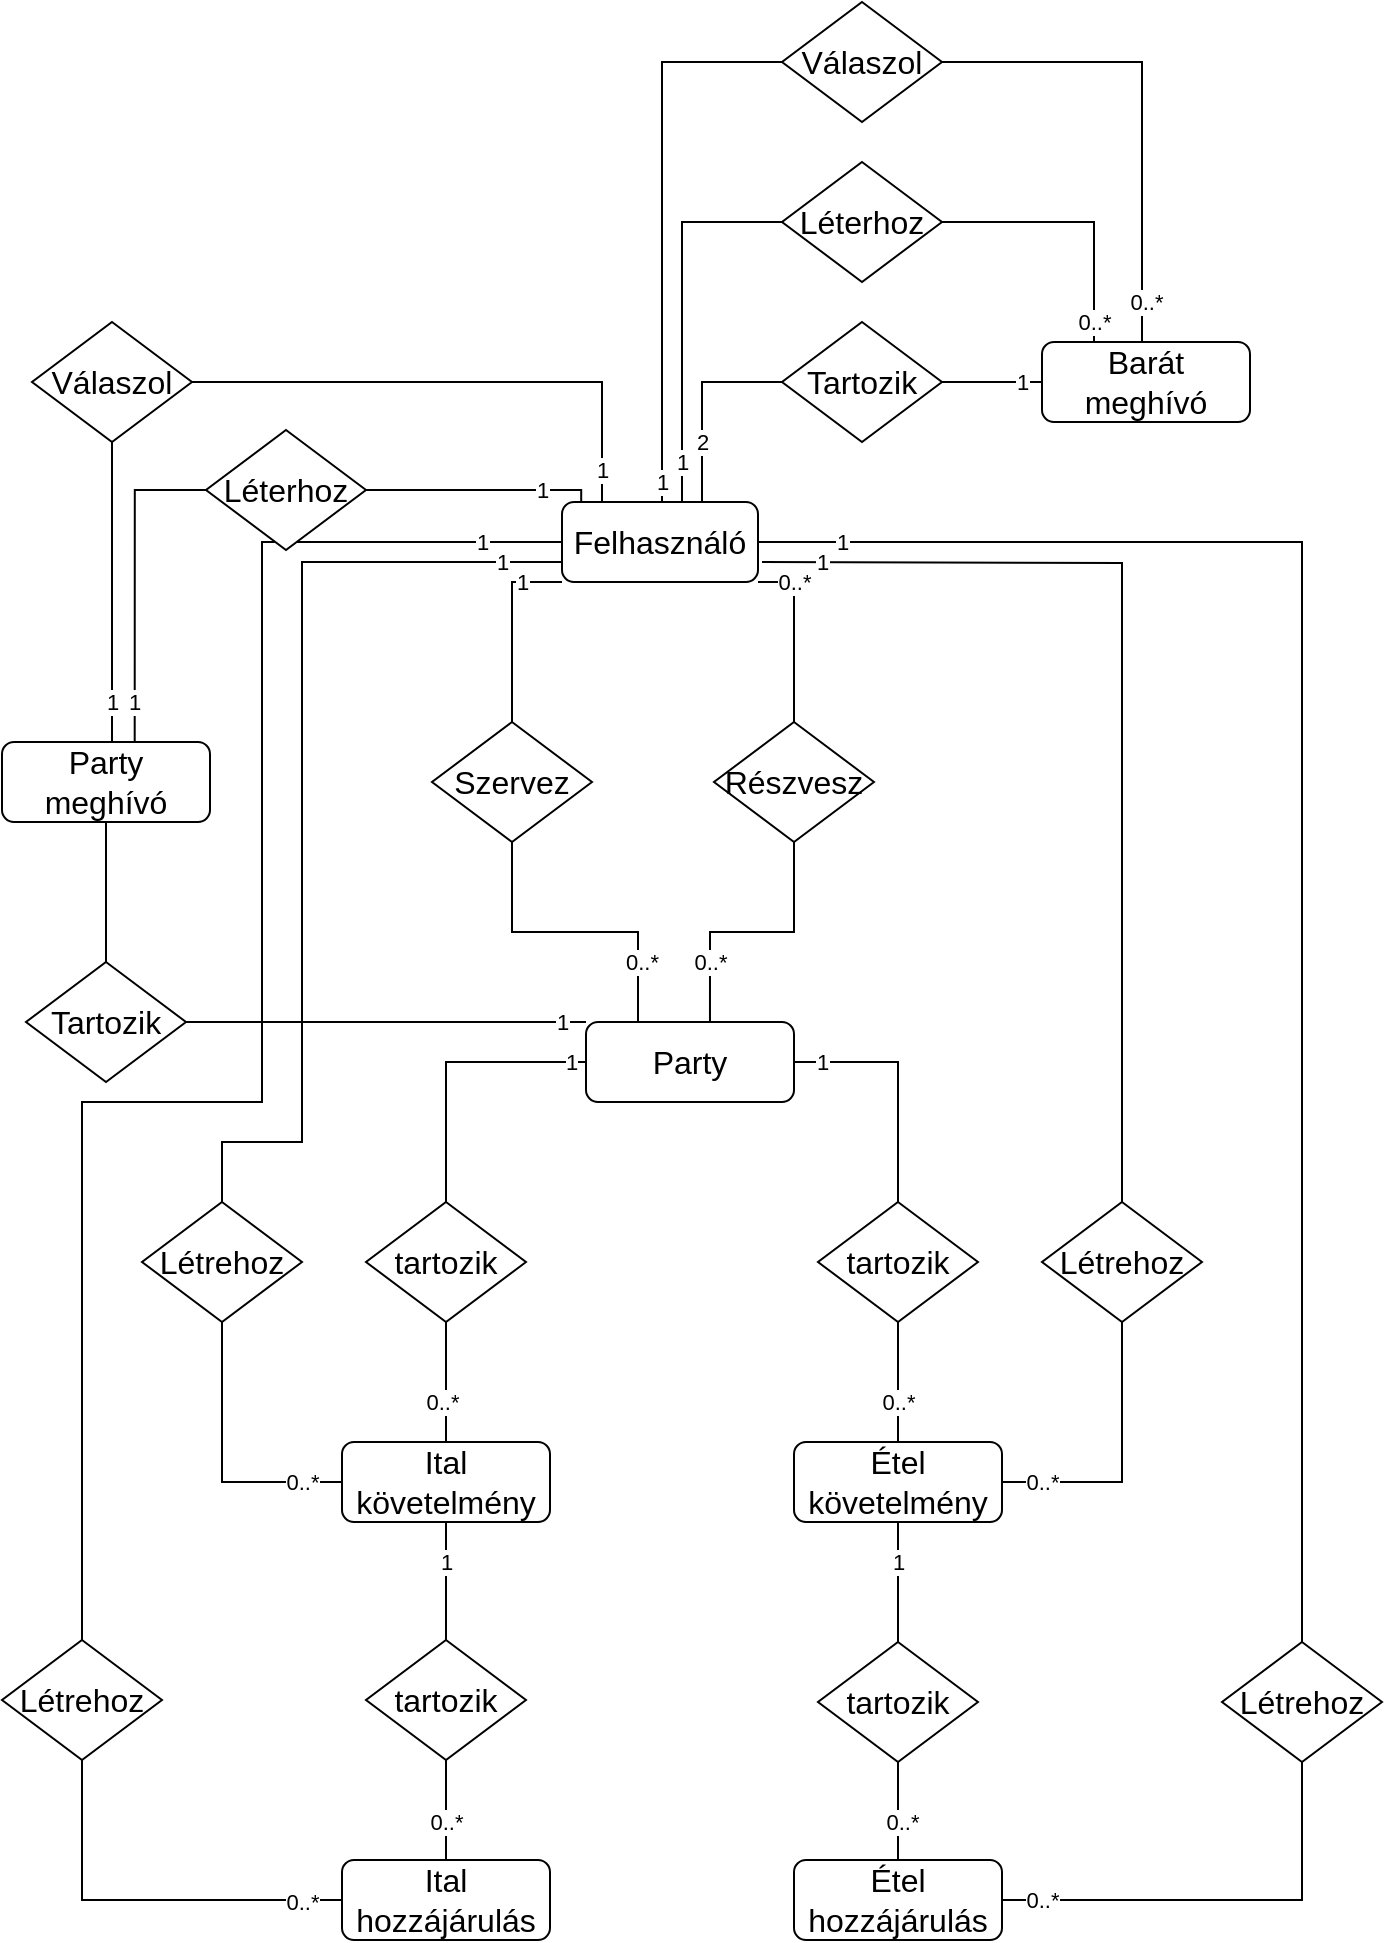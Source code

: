<mxfile version="24.7.17">
  <diagram id="C5RBs43oDa-KdzZeNtuy" name="Page-1">
    <mxGraphModel dx="2231" dy="1169" grid="1" gridSize="10" guides="1" tooltips="1" connect="1" arrows="1" fold="1" page="1" pageScale="1" pageWidth="827" pageHeight="1169" math="0" shadow="0">
      <root>
        <mxCell id="WIyWlLk6GJQsqaUBKTNV-0" />
        <mxCell id="WIyWlLk6GJQsqaUBKTNV-1" parent="WIyWlLk6GJQsqaUBKTNV-0" />
        <mxCell id="eKyOWcJKqV3oVxr9_lFu-9" value="1" style="edgeStyle=orthogonalEdgeStyle;rounded=0;orthogonalLoop=1;jettySize=auto;endArrow=none;endFill=0;html=1;labelPosition=right;verticalLabelPosition=middle;align=left;verticalAlign=middle;" edge="1" parent="WIyWlLk6GJQsqaUBKTNV-1" source="eKyOWcJKqV3oVxr9_lFu-5" target="eKyOWcJKqV3oVxr9_lFu-8">
          <mxGeometry x="-0.829" relative="1" as="geometry">
            <mxPoint as="offset" />
          </mxGeometry>
        </mxCell>
        <mxCell id="eKyOWcJKqV3oVxr9_lFu-5" value="&lt;font style=&quot;font-size: 16px;&quot;&gt;Party&lt;/font&gt;" style="rounded=1;whiteSpace=wrap;html=1;" vertex="1" parent="WIyWlLk6GJQsqaUBKTNV-1">
          <mxGeometry x="342" y="599" width="104" height="40" as="geometry" />
        </mxCell>
        <mxCell id="eKyOWcJKqV3oVxr9_lFu-12" value="0..*" style="edgeStyle=orthogonalEdgeStyle;rounded=0;orthogonalLoop=1;jettySize=auto;html=1;endArrow=none;endFill=0;" edge="1" parent="WIyWlLk6GJQsqaUBKTNV-1" source="eKyOWcJKqV3oVxr9_lFu-8" target="eKyOWcJKqV3oVxr9_lFu-11">
          <mxGeometry x="0.333" y="-2" relative="1" as="geometry">
            <mxPoint as="offset" />
          </mxGeometry>
        </mxCell>
        <mxCell id="eKyOWcJKqV3oVxr9_lFu-8" value="&lt;font style=&quot;font-size: 16px;&quot;&gt;tartozik&lt;/font&gt;" style="rhombus;whiteSpace=wrap;html=1;" vertex="1" parent="WIyWlLk6GJQsqaUBKTNV-1">
          <mxGeometry x="232" y="689" width="80" height="60" as="geometry" />
        </mxCell>
        <mxCell id="eKyOWcJKqV3oVxr9_lFu-11" value="&lt;span style=&quot;font-size: 16px;&quot;&gt;Ital követelmény&lt;/span&gt;" style="rounded=1;whiteSpace=wrap;html=1;" vertex="1" parent="WIyWlLk6GJQsqaUBKTNV-1">
          <mxGeometry x="220" y="809" width="104" height="40" as="geometry" />
        </mxCell>
        <mxCell id="eKyOWcJKqV3oVxr9_lFu-13" value="1" style="edgeStyle=orthogonalEdgeStyle;rounded=0;orthogonalLoop=1;jettySize=auto;html=1;endArrow=none;endFill=0;exitX=1;exitY=0.5;exitDx=0;exitDy=0;" edge="1" parent="WIyWlLk6GJQsqaUBKTNV-1" target="eKyOWcJKqV3oVxr9_lFu-15" source="eKyOWcJKqV3oVxr9_lFu-5">
          <mxGeometry x="-0.77" relative="1" as="geometry">
            <mxPoint x="492" y="609" as="sourcePoint" />
            <mxPoint as="offset" />
          </mxGeometry>
        </mxCell>
        <mxCell id="eKyOWcJKqV3oVxr9_lFu-14" value="0..*" style="edgeStyle=orthogonalEdgeStyle;rounded=0;orthogonalLoop=1;jettySize=auto;html=1;endArrow=none;endFill=0;entryX=0.5;entryY=0;entryDx=0;entryDy=0;" edge="1" parent="WIyWlLk6GJQsqaUBKTNV-1" source="eKyOWcJKqV3oVxr9_lFu-15" target="eKyOWcJKqV3oVxr9_lFu-16">
          <mxGeometry x="0.333" relative="1" as="geometry">
            <mxPoint x="522" y="819" as="targetPoint" />
            <mxPoint as="offset" />
          </mxGeometry>
        </mxCell>
        <mxCell id="eKyOWcJKqV3oVxr9_lFu-15" value="&lt;font style=&quot;font-size: 16px;&quot;&gt;tartozik&lt;/font&gt;" style="rhombus;whiteSpace=wrap;html=1;" vertex="1" parent="WIyWlLk6GJQsqaUBKTNV-1">
          <mxGeometry x="458" y="689" width="80" height="60" as="geometry" />
        </mxCell>
        <mxCell id="eKyOWcJKqV3oVxr9_lFu-16" value="&lt;span style=&quot;font-size: 16px;&quot;&gt;Étel követelmény&lt;/span&gt;" style="rounded=1;whiteSpace=wrap;html=1;" vertex="1" parent="WIyWlLk6GJQsqaUBKTNV-1">
          <mxGeometry x="446" y="809" width="104" height="40" as="geometry" />
        </mxCell>
        <mxCell id="eKyOWcJKqV3oVxr9_lFu-19" value="1" style="edgeStyle=orthogonalEdgeStyle;rounded=0;orthogonalLoop=1;jettySize=auto;html=1;endArrow=none;endFill=0;exitX=0.5;exitY=1;exitDx=0;exitDy=0;" edge="1" parent="WIyWlLk6GJQsqaUBKTNV-1" target="eKyOWcJKqV3oVxr9_lFu-21" source="eKyOWcJKqV3oVxr9_lFu-11">
          <mxGeometry x="-0.322" relative="1" as="geometry">
            <mxPoint x="282" y="869" as="sourcePoint" />
            <mxPoint as="offset" />
          </mxGeometry>
        </mxCell>
        <mxCell id="eKyOWcJKqV3oVxr9_lFu-20" value="0..*" style="edgeStyle=orthogonalEdgeStyle;rounded=0;orthogonalLoop=1;jettySize=auto;html=1;endArrow=none;endFill=0;" edge="1" parent="WIyWlLk6GJQsqaUBKTNV-1" source="eKyOWcJKqV3oVxr9_lFu-21" target="eKyOWcJKqV3oVxr9_lFu-22">
          <mxGeometry x="0.24" relative="1" as="geometry">
            <mxPoint as="offset" />
          </mxGeometry>
        </mxCell>
        <mxCell id="eKyOWcJKqV3oVxr9_lFu-21" value="&lt;font style=&quot;font-size: 16px;&quot;&gt;tartozik&lt;/font&gt;" style="rhombus;whiteSpace=wrap;html=1;" vertex="1" parent="WIyWlLk6GJQsqaUBKTNV-1">
          <mxGeometry x="232" y="908" width="80" height="60" as="geometry" />
        </mxCell>
        <mxCell id="eKyOWcJKqV3oVxr9_lFu-22" value="&lt;span style=&quot;font-size: 16px;&quot;&gt;Ital hozzájárulás&lt;/span&gt;" style="rounded=1;whiteSpace=wrap;html=1;" vertex="1" parent="WIyWlLk6GJQsqaUBKTNV-1">
          <mxGeometry x="220" y="1018" width="104" height="40" as="geometry" />
        </mxCell>
        <mxCell id="eKyOWcJKqV3oVxr9_lFu-24" value="1" style="edgeStyle=orthogonalEdgeStyle;rounded=0;orthogonalLoop=1;jettySize=auto;html=1;endArrow=none;endFill=0;exitX=0.5;exitY=1;exitDx=0;exitDy=0;" edge="1" parent="WIyWlLk6GJQsqaUBKTNV-1" target="eKyOWcJKqV3oVxr9_lFu-26" source="eKyOWcJKqV3oVxr9_lFu-16">
          <mxGeometry x="-0.333" relative="1" as="geometry">
            <mxPoint x="558" y="828" as="sourcePoint" />
            <mxPoint as="offset" />
          </mxGeometry>
        </mxCell>
        <mxCell id="eKyOWcJKqV3oVxr9_lFu-25" value="0..*" style="edgeStyle=orthogonalEdgeStyle;rounded=0;orthogonalLoop=1;jettySize=auto;html=1;endArrow=none;endFill=0;" edge="1" parent="WIyWlLk6GJQsqaUBKTNV-1" source="eKyOWcJKqV3oVxr9_lFu-26" target="eKyOWcJKqV3oVxr9_lFu-27">
          <mxGeometry x="0.225" y="2" relative="1" as="geometry">
            <mxPoint as="offset" />
          </mxGeometry>
        </mxCell>
        <mxCell id="eKyOWcJKqV3oVxr9_lFu-26" value="&lt;font style=&quot;font-size: 16px;&quot;&gt;tartozik&lt;/font&gt;" style="rhombus;whiteSpace=wrap;html=1;" vertex="1" parent="WIyWlLk6GJQsqaUBKTNV-1">
          <mxGeometry x="458" y="909" width="80" height="60" as="geometry" />
        </mxCell>
        <mxCell id="eKyOWcJKqV3oVxr9_lFu-27" value="&lt;span style=&quot;font-size: 16px;&quot;&gt;Étel hozzájárulás&lt;/span&gt;" style="rounded=1;whiteSpace=wrap;html=1;" vertex="1" parent="WIyWlLk6GJQsqaUBKTNV-1">
          <mxGeometry x="446" y="1018" width="104" height="40" as="geometry" />
        </mxCell>
        <mxCell id="eKyOWcJKqV3oVxr9_lFu-32" value="0..*" style="edgeStyle=orthogonalEdgeStyle;rounded=0;orthogonalLoop=1;jettySize=auto;html=1;endArrow=none;endFill=0;entryX=0.5;entryY=0;entryDx=0;entryDy=0;exitX=1;exitY=1;exitDx=0;exitDy=0;textDirection=ltr;" edge="1" parent="WIyWlLk6GJQsqaUBKTNV-1" source="eKyOWcJKqV3oVxr9_lFu-29" target="eKyOWcJKqV3oVxr9_lFu-31">
          <mxGeometry x="-0.591" relative="1" as="geometry">
            <mxPoint x="460" y="359" as="sourcePoint" />
            <mxPoint x="478" y="449" as="targetPoint" />
            <Array as="points">
              <mxPoint x="446" y="379" />
            </Array>
            <mxPoint as="offset" />
          </mxGeometry>
        </mxCell>
        <mxCell id="eKyOWcJKqV3oVxr9_lFu-35" value="1" style="edgeStyle=orthogonalEdgeStyle;rounded=0;orthogonalLoop=1;jettySize=auto;html=1;entryX=0.5;entryY=0;entryDx=0;entryDy=0;endArrow=none;endFill=0;exitX=0;exitY=1;exitDx=0;exitDy=0;labelPosition=center;verticalLabelPosition=middle;align=center;verticalAlign=middle;" edge="1" parent="WIyWlLk6GJQsqaUBKTNV-1" source="eKyOWcJKqV3oVxr9_lFu-29" target="eKyOWcJKqV3oVxr9_lFu-30">
          <mxGeometry x="-0.573" relative="1" as="geometry">
            <mxPoint x="296" y="359" as="sourcePoint" />
            <mxPoint x="277" y="449" as="targetPoint" />
            <Array as="points">
              <mxPoint x="305" y="379" />
            </Array>
            <mxPoint as="offset" />
          </mxGeometry>
        </mxCell>
        <mxCell id="eKyOWcJKqV3oVxr9_lFu-48" value="1" style="edgeStyle=orthogonalEdgeStyle;rounded=0;orthogonalLoop=1;jettySize=auto;html=1;entryX=1;entryY=0.5;entryDx=0;entryDy=0;exitX=0.15;exitY=-0.09;exitDx=0;exitDy=0;exitPerimeter=0;endArrow=none;endFill=0;" edge="1" parent="WIyWlLk6GJQsqaUBKTNV-1">
          <mxGeometry x="-0.544" relative="1" as="geometry">
            <mxPoint x="232" y="333" as="targetPoint" />
            <mxPoint x="339.6" y="339.4" as="sourcePoint" />
            <Array as="points">
              <mxPoint x="340" y="333" />
            </Array>
            <mxPoint as="offset" />
          </mxGeometry>
        </mxCell>
        <mxCell id="eKyOWcJKqV3oVxr9_lFu-71" value="1" style="edgeStyle=orthogonalEdgeStyle;rounded=0;orthogonalLoop=1;jettySize=auto;html=1;entryX=0.5;entryY=0;entryDx=0;entryDy=0;exitX=0;exitY=0.75;exitDx=0;exitDy=0;endArrow=none;endFill=0;" edge="1" parent="WIyWlLk6GJQsqaUBKTNV-1" source="eKyOWcJKqV3oVxr9_lFu-29" target="eKyOWcJKqV3oVxr9_lFu-67">
          <mxGeometry x="-0.878" relative="1" as="geometry">
            <Array as="points">
              <mxPoint x="200" y="369" />
              <mxPoint x="200" y="659" />
              <mxPoint x="160" y="659" />
            </Array>
            <mxPoint as="offset" />
          </mxGeometry>
        </mxCell>
        <mxCell id="eKyOWcJKqV3oVxr9_lFu-74" value="1" style="edgeStyle=orthogonalEdgeStyle;rounded=0;orthogonalLoop=1;jettySize=auto;html=1;entryX=0.5;entryY=0;entryDx=0;entryDy=0;endArrow=none;endFill=0;" edge="1" parent="WIyWlLk6GJQsqaUBKTNV-1" source="eKyOWcJKqV3oVxr9_lFu-29" target="eKyOWcJKqV3oVxr9_lFu-68">
          <mxGeometry x="-0.899" relative="1" as="geometry">
            <Array as="points">
              <mxPoint x="180" y="359" />
              <mxPoint x="180" y="639" />
              <mxPoint x="90" y="639" />
            </Array>
            <mxPoint as="offset" />
          </mxGeometry>
        </mxCell>
        <mxCell id="eKyOWcJKqV3oVxr9_lFu-83" value="1" style="edgeStyle=orthogonalEdgeStyle;rounded=0;orthogonalLoop=1;jettySize=auto;html=1;entryX=0.5;entryY=0;entryDx=0;entryDy=0;endArrow=none;endFill=0;" edge="1" parent="WIyWlLk6GJQsqaUBKTNV-1" target="eKyOWcJKqV3oVxr9_lFu-75">
          <mxGeometry x="-0.88" relative="1" as="geometry">
            <mxPoint x="430" y="369" as="sourcePoint" />
            <mxPoint x="640" y="539" as="targetPoint" />
            <mxPoint as="offset" />
          </mxGeometry>
        </mxCell>
        <mxCell id="eKyOWcJKqV3oVxr9_lFu-84" value="1" style="edgeStyle=orthogonalEdgeStyle;rounded=0;orthogonalLoop=1;jettySize=auto;html=1;entryX=0.5;entryY=0;entryDx=0;entryDy=0;endArrow=none;endFill=0;" edge="1" parent="WIyWlLk6GJQsqaUBKTNV-1" source="eKyOWcJKqV3oVxr9_lFu-29" target="eKyOWcJKqV3oVxr9_lFu-78">
          <mxGeometry x="-0.898" relative="1" as="geometry">
            <mxPoint as="offset" />
          </mxGeometry>
        </mxCell>
        <mxCell id="eKyOWcJKqV3oVxr9_lFu-98" value="1" style="edgeStyle=orthogonalEdgeStyle;rounded=0;orthogonalLoop=1;jettySize=auto;html=1;entryX=0;entryY=0.5;entryDx=0;entryDy=0;endArrow=none;endFill=0;" edge="1" parent="WIyWlLk6GJQsqaUBKTNV-1" source="eKyOWcJKqV3oVxr9_lFu-29" target="eKyOWcJKqV3oVxr9_lFu-95">
          <mxGeometry x="-0.929" relative="1" as="geometry">
            <Array as="points">
              <mxPoint x="380" y="119" />
            </Array>
            <mxPoint as="offset" />
          </mxGeometry>
        </mxCell>
        <mxCell id="eKyOWcJKqV3oVxr9_lFu-99" value="1" style="edgeStyle=orthogonalEdgeStyle;rounded=0;orthogonalLoop=1;jettySize=auto;html=1;entryX=0;entryY=0.5;entryDx=0;entryDy=0;endArrow=none;endFill=0;" edge="1" parent="WIyWlLk6GJQsqaUBKTNV-1" source="eKyOWcJKqV3oVxr9_lFu-29" target="eKyOWcJKqV3oVxr9_lFu-94">
          <mxGeometry x="-0.789" relative="1" as="geometry">
            <Array as="points">
              <mxPoint x="390" y="199" />
            </Array>
            <mxPoint as="offset" />
          </mxGeometry>
        </mxCell>
        <mxCell id="eKyOWcJKqV3oVxr9_lFu-100" value="2" style="edgeStyle=orthogonalEdgeStyle;rounded=0;orthogonalLoop=1;jettySize=auto;html=1;entryX=0;entryY=0.5;entryDx=0;entryDy=0;endArrow=none;endFill=0;" edge="1" parent="WIyWlLk6GJQsqaUBKTNV-1" source="eKyOWcJKqV3oVxr9_lFu-29" target="eKyOWcJKqV3oVxr9_lFu-105">
          <mxGeometry x="-0.4" relative="1" as="geometry">
            <Array as="points">
              <mxPoint x="400" y="279" />
            </Array>
            <mxPoint as="offset" />
          </mxGeometry>
        </mxCell>
        <mxCell id="eKyOWcJKqV3oVxr9_lFu-29" value="&lt;span style=&quot;font-size: 16px;&quot;&gt;Felhasználó&lt;/span&gt;" style="rounded=1;whiteSpace=wrap;html=1;" vertex="1" parent="WIyWlLk6GJQsqaUBKTNV-1">
          <mxGeometry x="330" y="339" width="98" height="40" as="geometry" />
        </mxCell>
        <mxCell id="eKyOWcJKqV3oVxr9_lFu-36" value="0..*" style="edgeStyle=orthogonalEdgeStyle;rounded=0;orthogonalLoop=1;jettySize=auto;html=1;endArrow=none;endFill=0;entryX=0.25;entryY=0;entryDx=0;entryDy=0;labelPosition=right;verticalLabelPosition=middle;align=left;verticalAlign=middle;" edge="1" parent="WIyWlLk6GJQsqaUBKTNV-1" source="eKyOWcJKqV3oVxr9_lFu-30" target="eKyOWcJKqV3oVxr9_lFu-5">
          <mxGeometry x="0.608" y="-8" relative="1" as="geometry">
            <mxPoint as="offset" />
          </mxGeometry>
        </mxCell>
        <mxCell id="eKyOWcJKqV3oVxr9_lFu-30" value="&lt;font style=&quot;font-size: 16px;&quot;&gt;Szervez&lt;/font&gt;" style="rhombus;whiteSpace=wrap;html=1;" vertex="1" parent="WIyWlLk6GJQsqaUBKTNV-1">
          <mxGeometry x="265" y="449" width="80" height="60" as="geometry" />
        </mxCell>
        <mxCell id="eKyOWcJKqV3oVxr9_lFu-38" value="0..*" style="edgeStyle=orthogonalEdgeStyle;rounded=0;orthogonalLoop=1;jettySize=auto;html=1;entryX=0.596;entryY=0.01;entryDx=0;entryDy=0;endArrow=none;endFill=0;entryPerimeter=0;" edge="1" parent="WIyWlLk6GJQsqaUBKTNV-1" source="eKyOWcJKqV3oVxr9_lFu-31" target="eKyOWcJKqV3oVxr9_lFu-5">
          <mxGeometry x="0.541" relative="1" as="geometry">
            <mxPoint as="offset" />
          </mxGeometry>
        </mxCell>
        <mxCell id="eKyOWcJKqV3oVxr9_lFu-31" value="&lt;font style=&quot;font-size: 16px;&quot;&gt;Részvesz&lt;/font&gt;" style="rhombus;whiteSpace=wrap;html=1;" vertex="1" parent="WIyWlLk6GJQsqaUBKTNV-1">
          <mxGeometry x="406" y="449" width="80" height="60" as="geometry" />
        </mxCell>
        <mxCell id="eKyOWcJKqV3oVxr9_lFu-63" value="1" style="edgeStyle=orthogonalEdgeStyle;rounded=0;orthogonalLoop=1;jettySize=auto;html=1;entryX=0;entryY=0;entryDx=0;entryDy=0;endArrow=none;endFill=0;" edge="1" parent="WIyWlLk6GJQsqaUBKTNV-1" source="eKyOWcJKqV3oVxr9_lFu-42" target="eKyOWcJKqV3oVxr9_lFu-5">
          <mxGeometry x="0.929" relative="1" as="geometry">
            <Array as="points">
              <mxPoint x="102" y="599" />
            </Array>
            <mxPoint as="offset" />
          </mxGeometry>
        </mxCell>
        <mxCell id="eKyOWcJKqV3oVxr9_lFu-42" value="&lt;span style=&quot;font-size: 16px;&quot;&gt;Party meghívó&lt;/span&gt;&lt;span style=&quot;color: rgba(0, 0, 0, 0); font-family: monospace; font-size: 0px; text-align: start; text-wrap: nowrap;&quot;&gt;%3CmxGraphModel%3E%3Croot%3E%3CmxCell%20id%3D%220%22%2F%3E%3CmxCell%20id%3D%221%22%20parent%3D%220%22%2F%3E%3CmxCell%20id%3D%222%22%20value%3D%22%26lt%3Bspan%20style%3D%26quot%3Bfont-size%3A%2016px%3B%26quot%3B%26gt%3BFelhaszn%C3%A1l%C3%B3%26lt%3B%2Fspan%26gt%3B%22%20style%3D%22rounded%3D1%3BwhiteSpace%3Dwrap%3Bhtml%3D1%3B%22%20vertex%3D%221%22%20parent%3D%221%22%3E%3CmxGeometry%20x%3D%22324%22%20y%3D%22180%22%20width%3D%22104%22%20height%3D%2240%22%20as%3D%22geometry%22%2F%3E%3C%2FmxCell%3E%3C%2Froot%3E%3C%2FmxGraphModel%3E&lt;/span&gt;" style="rounded=1;whiteSpace=wrap;html=1;" vertex="1" parent="WIyWlLk6GJQsqaUBKTNV-1">
          <mxGeometry x="50" y="459" width="104" height="40" as="geometry" />
        </mxCell>
        <mxCell id="eKyOWcJKqV3oVxr9_lFu-44" value="&lt;span style=&quot;font-size: 16px;&quot;&gt;Barát meghívó&lt;/span&gt;&lt;span style=&quot;color: rgba(0, 0, 0, 0); font-family: monospace; font-size: 0px; text-align: start; text-wrap: nowrap;&quot;&gt;%3CmxGraphModel%3E%3Croot%3E%3CmxCell%20id%3D%220%22%2F%3E%3CmxCell%20id%3D%221%22%20parent%3D%220%22%2F%3E%3CmxCell%20id%3D%222%22%20value%3D%22%26lt%3Bspan%20style%3D%26quot%3Bfont-size%3A%2016px%3B%26quot%3B%26gt%3BFelhaszn%C3%A1l%C3%B3%26lt%3B%2Fspan%26gt%3B%22%20style%3D%22rounded%3D1%3BwhiteSpace%3Dwrap%3Bhtml%3D1%3B%22%20vertex%3D%221%22%20parent%3D%221%22%3E%3CmxGeometry%20x%3D%22324%22%20y%3D%22180%22%20width%3D%22104%22%20height%3D%2240%22%20as%3D%22geometry%22%2F%3E%3C%2FmxCell%3E%3C%2Froot%3E%3C%2FmxGraphModel%3E&lt;/span&gt;" style="rounded=1;whiteSpace=wrap;html=1;" vertex="1" parent="WIyWlLk6GJQsqaUBKTNV-1">
          <mxGeometry x="570" y="259" width="104" height="40" as="geometry" />
        </mxCell>
        <mxCell id="eKyOWcJKqV3oVxr9_lFu-49" value="1" style="edgeStyle=orthogonalEdgeStyle;rounded=0;orthogonalLoop=1;jettySize=auto;html=1;endArrow=none;endFill=0;entryX=0.638;entryY=-0.01;entryDx=0;entryDy=0;entryPerimeter=0;" edge="1" parent="WIyWlLk6GJQsqaUBKTNV-1" target="eKyOWcJKqV3oVxr9_lFu-42">
          <mxGeometry x="0.765" relative="1" as="geometry">
            <mxPoint x="117" y="453" as="targetPoint" />
            <mxPoint x="157.333" y="333" as="sourcePoint" />
            <Array as="points">
              <mxPoint x="116" y="333" />
            </Array>
            <mxPoint as="offset" />
          </mxGeometry>
        </mxCell>
        <mxCell id="eKyOWcJKqV3oVxr9_lFu-46" value="&lt;font style=&quot;font-size: 16px;&quot;&gt;Léterhoz&lt;/font&gt;" style="rhombus;whiteSpace=wrap;html=1;" vertex="1" parent="WIyWlLk6GJQsqaUBKTNV-1">
          <mxGeometry x="152" y="303" width="80" height="60" as="geometry" />
        </mxCell>
        <mxCell id="eKyOWcJKqV3oVxr9_lFu-54" value="1" style="edgeStyle=orthogonalEdgeStyle;rounded=0;orthogonalLoop=1;jettySize=auto;html=1;entryX=1;entryY=0.5;entryDx=0;entryDy=0;endArrow=none;endFill=0;exitX=0.25;exitY=0;exitDx=0;exitDy=0;" edge="1" parent="WIyWlLk6GJQsqaUBKTNV-1" target="eKyOWcJKqV3oVxr9_lFu-56" source="eKyOWcJKqV3oVxr9_lFu-29">
          <mxGeometry x="-0.849" relative="1" as="geometry">
            <mxPoint x="145" y="234" as="targetPoint" />
            <mxPoint x="370" y="309" as="sourcePoint" />
            <Array as="points">
              <mxPoint x="350" y="279" />
            </Array>
            <mxPoint as="offset" />
          </mxGeometry>
        </mxCell>
        <mxCell id="eKyOWcJKqV3oVxr9_lFu-55" value="1" style="edgeStyle=orthogonalEdgeStyle;rounded=0;orthogonalLoop=1;jettySize=auto;html=1;endArrow=none;endFill=0;" edge="1" parent="WIyWlLk6GJQsqaUBKTNV-1">
          <mxGeometry x="0.602" relative="1" as="geometry">
            <mxPoint x="105" y="446" as="targetPoint" />
            <Array as="points">
              <mxPoint x="105" y="459" />
            </Array>
            <mxPoint x="105" y="306" as="sourcePoint" />
            <mxPoint as="offset" />
          </mxGeometry>
        </mxCell>
        <mxCell id="eKyOWcJKqV3oVxr9_lFu-56" value="&lt;font style=&quot;font-size: 16px;&quot;&gt;Válaszol&lt;/font&gt;" style="rhombus;whiteSpace=wrap;html=1;" vertex="1" parent="WIyWlLk6GJQsqaUBKTNV-1">
          <mxGeometry x="65" y="249" width="80" height="60" as="geometry" />
        </mxCell>
        <mxCell id="eKyOWcJKqV3oVxr9_lFu-90" value="0..*" style="edgeStyle=orthogonalEdgeStyle;rounded=0;orthogonalLoop=1;jettySize=auto;html=1;entryX=0;entryY=0.5;entryDx=0;entryDy=0;endArrow=none;endFill=0;" edge="1" parent="WIyWlLk6GJQsqaUBKTNV-1" source="eKyOWcJKqV3oVxr9_lFu-67" target="eKyOWcJKqV3oVxr9_lFu-11">
          <mxGeometry x="0.714" relative="1" as="geometry">
            <Array as="points">
              <mxPoint x="160" y="829" />
            </Array>
            <mxPoint as="offset" />
          </mxGeometry>
        </mxCell>
        <mxCell id="eKyOWcJKqV3oVxr9_lFu-67" value="&lt;font style=&quot;font-size: 16px;&quot;&gt;Létrehoz&lt;/font&gt;" style="rhombus;whiteSpace=wrap;html=1;" vertex="1" parent="WIyWlLk6GJQsqaUBKTNV-1">
          <mxGeometry x="120" y="689" width="80" height="60" as="geometry" />
        </mxCell>
        <mxCell id="eKyOWcJKqV3oVxr9_lFu-91" value="0..*" style="edgeStyle=orthogonalEdgeStyle;rounded=0;orthogonalLoop=1;jettySize=auto;html=1;entryX=0;entryY=0.5;entryDx=0;entryDy=0;endArrow=none;endFill=0;" edge="1" parent="WIyWlLk6GJQsqaUBKTNV-1" source="eKyOWcJKqV3oVxr9_lFu-68" target="eKyOWcJKqV3oVxr9_lFu-22">
          <mxGeometry x="0.8" y="-1" relative="1" as="geometry">
            <mxPoint x="90" y="1039" as="targetPoint" />
            <Array as="points">
              <mxPoint x="90" y="1038" />
            </Array>
            <mxPoint as="offset" />
          </mxGeometry>
        </mxCell>
        <mxCell id="eKyOWcJKqV3oVxr9_lFu-68" value="&lt;font style=&quot;font-size: 16px;&quot;&gt;Létrehoz&lt;/font&gt;" style="rhombus;whiteSpace=wrap;html=1;" vertex="1" parent="WIyWlLk6GJQsqaUBKTNV-1">
          <mxGeometry x="50" y="908" width="80" height="60" as="geometry" />
        </mxCell>
        <mxCell id="eKyOWcJKqV3oVxr9_lFu-86" value="0..*" style="edgeStyle=orthogonalEdgeStyle;rounded=0;orthogonalLoop=1;jettySize=auto;html=1;entryX=1;entryY=0.5;entryDx=0;entryDy=0;endArrow=none;endFill=0;" edge="1" parent="WIyWlLk6GJQsqaUBKTNV-1" source="eKyOWcJKqV3oVxr9_lFu-75" target="eKyOWcJKqV3oVxr9_lFu-16">
          <mxGeometry x="0.714" relative="1" as="geometry">
            <Array as="points">
              <mxPoint x="610" y="829" />
            </Array>
            <mxPoint as="offset" />
          </mxGeometry>
        </mxCell>
        <mxCell id="eKyOWcJKqV3oVxr9_lFu-75" value="&lt;font style=&quot;font-size: 16px;&quot;&gt;Létrehoz&lt;/font&gt;" style="rhombus;whiteSpace=wrap;html=1;" vertex="1" parent="WIyWlLk6GJQsqaUBKTNV-1">
          <mxGeometry x="570" y="689" width="80" height="60" as="geometry" />
        </mxCell>
        <mxCell id="eKyOWcJKqV3oVxr9_lFu-89" value="0..*" style="edgeStyle=orthogonalEdgeStyle;rounded=0;orthogonalLoop=1;jettySize=auto;html=1;entryX=1;entryY=0.5;entryDx=0;entryDy=0;endArrow=none;endFill=0;" edge="1" parent="WIyWlLk6GJQsqaUBKTNV-1" source="eKyOWcJKqV3oVxr9_lFu-78" target="eKyOWcJKqV3oVxr9_lFu-27">
          <mxGeometry x="0.817" relative="1" as="geometry">
            <Array as="points">
              <mxPoint x="700" y="1038" />
            </Array>
            <mxPoint as="offset" />
          </mxGeometry>
        </mxCell>
        <mxCell id="eKyOWcJKqV3oVxr9_lFu-78" value="&lt;font style=&quot;font-size: 16px;&quot;&gt;Létrehoz&lt;/font&gt;" style="rhombus;whiteSpace=wrap;html=1;" vertex="1" parent="WIyWlLk6GJQsqaUBKTNV-1">
          <mxGeometry x="660" y="909" width="80" height="60" as="geometry" />
        </mxCell>
        <mxCell id="eKyOWcJKqV3oVxr9_lFu-93" value="&lt;font style=&quot;font-size: 16px;&quot;&gt;Tartozik&lt;/font&gt;" style="rhombus;whiteSpace=wrap;html=1;" vertex="1" parent="WIyWlLk6GJQsqaUBKTNV-1">
          <mxGeometry x="62" y="569" width="80" height="60" as="geometry" />
        </mxCell>
        <mxCell id="eKyOWcJKqV3oVxr9_lFu-102" value="0..*" style="edgeStyle=orthogonalEdgeStyle;rounded=0;orthogonalLoop=1;jettySize=auto;html=1;entryX=0.25;entryY=0;entryDx=0;entryDy=0;endArrow=none;endFill=0;" edge="1" parent="WIyWlLk6GJQsqaUBKTNV-1" source="eKyOWcJKqV3oVxr9_lFu-94" target="eKyOWcJKqV3oVxr9_lFu-44">
          <mxGeometry x="0.853" relative="1" as="geometry">
            <mxPoint x="560" y="229" as="targetPoint" />
            <mxPoint as="offset" />
          </mxGeometry>
        </mxCell>
        <mxCell id="eKyOWcJKqV3oVxr9_lFu-94" value="&lt;font style=&quot;font-size: 16px;&quot;&gt;Léterhoz&lt;/font&gt;" style="rhombus;whiteSpace=wrap;html=1;" vertex="1" parent="WIyWlLk6GJQsqaUBKTNV-1">
          <mxGeometry x="440" y="169" width="80" height="60" as="geometry" />
        </mxCell>
        <mxCell id="eKyOWcJKqV3oVxr9_lFu-104" value="0..*" style="edgeStyle=orthogonalEdgeStyle;rounded=0;orthogonalLoop=1;jettySize=auto;html=1;entryX=0.5;entryY=0;entryDx=0;entryDy=0;endArrow=none;endFill=0;exitX=1;exitY=0.5;exitDx=0;exitDy=0;" edge="1" parent="WIyWlLk6GJQsqaUBKTNV-1" source="eKyOWcJKqV3oVxr9_lFu-95" target="eKyOWcJKqV3oVxr9_lFu-44">
          <mxGeometry x="0.818" y="2" relative="1" as="geometry">
            <Array as="points">
              <mxPoint x="620" y="119" />
              <mxPoint x="620" y="259" />
            </Array>
            <mxPoint as="offset" />
          </mxGeometry>
        </mxCell>
        <mxCell id="eKyOWcJKqV3oVxr9_lFu-95" value="&lt;font style=&quot;font-size: 16px;&quot;&gt;Válaszol&lt;/font&gt;" style="rhombus;whiteSpace=wrap;html=1;" vertex="1" parent="WIyWlLk6GJQsqaUBKTNV-1">
          <mxGeometry x="440" y="89" width="80" height="60" as="geometry" />
        </mxCell>
        <mxCell id="eKyOWcJKqV3oVxr9_lFu-107" value="1" style="edgeStyle=orthogonalEdgeStyle;rounded=0;orthogonalLoop=1;jettySize=auto;html=1;entryX=0;entryY=0.5;entryDx=0;entryDy=0;endArrow=none;endFill=0;" edge="1" parent="WIyWlLk6GJQsqaUBKTNV-1" source="eKyOWcJKqV3oVxr9_lFu-105" target="eKyOWcJKqV3oVxr9_lFu-44">
          <mxGeometry x="0.6" relative="1" as="geometry">
            <Array as="points">
              <mxPoint x="560" y="279" />
              <mxPoint x="560" y="279" />
            </Array>
            <mxPoint as="offset" />
          </mxGeometry>
        </mxCell>
        <mxCell id="eKyOWcJKqV3oVxr9_lFu-105" value="&lt;font style=&quot;font-size: 16px;&quot;&gt;Tartozik&lt;/font&gt;" style="rhombus;whiteSpace=wrap;html=1;" vertex="1" parent="WIyWlLk6GJQsqaUBKTNV-1">
          <mxGeometry x="440" y="249" width="80" height="60" as="geometry" />
        </mxCell>
      </root>
    </mxGraphModel>
  </diagram>
</mxfile>
